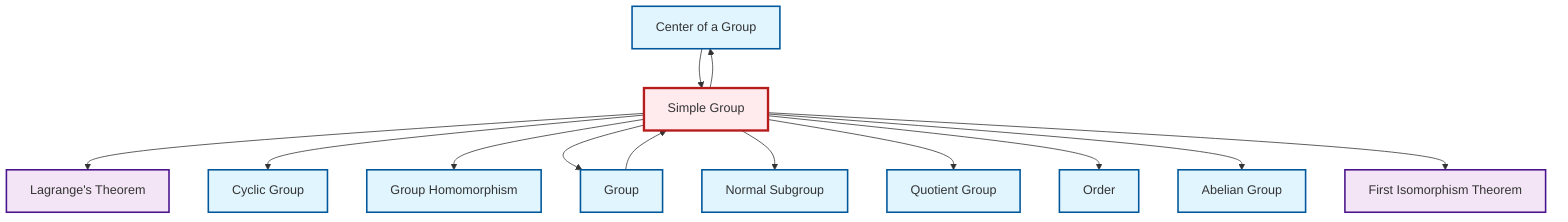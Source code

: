 graph TD
    classDef definition fill:#e1f5fe,stroke:#01579b,stroke-width:2px
    classDef theorem fill:#f3e5f5,stroke:#4a148c,stroke-width:2px
    classDef axiom fill:#fff3e0,stroke:#e65100,stroke-width:2px
    classDef example fill:#e8f5e9,stroke:#1b5e20,stroke-width:2px
    classDef current fill:#ffebee,stroke:#b71c1c,stroke-width:3px
    thm-lagrange["Lagrange's Theorem"]:::theorem
    def-normal-subgroup["Normal Subgroup"]:::definition
    thm-first-isomorphism["First Isomorphism Theorem"]:::theorem
    def-center-of-group["Center of a Group"]:::definition
    def-homomorphism["Group Homomorphism"]:::definition
    def-group["Group"]:::definition
    def-abelian-group["Abelian Group"]:::definition
    def-cyclic-group["Cyclic Group"]:::definition
    def-order["Order"]:::definition
    def-simple-group["Simple Group"]:::definition
    def-quotient-group["Quotient Group"]:::definition
    def-simple-group --> thm-lagrange
    def-group --> def-simple-group
    def-simple-group --> def-center-of-group
    def-simple-group --> def-cyclic-group
    def-simple-group --> def-homomorphism
    def-simple-group --> def-group
    def-simple-group --> def-normal-subgroup
    def-simple-group --> def-quotient-group
    def-center-of-group --> def-simple-group
    def-simple-group --> def-order
    def-simple-group --> def-abelian-group
    def-simple-group --> thm-first-isomorphism
    class def-simple-group current